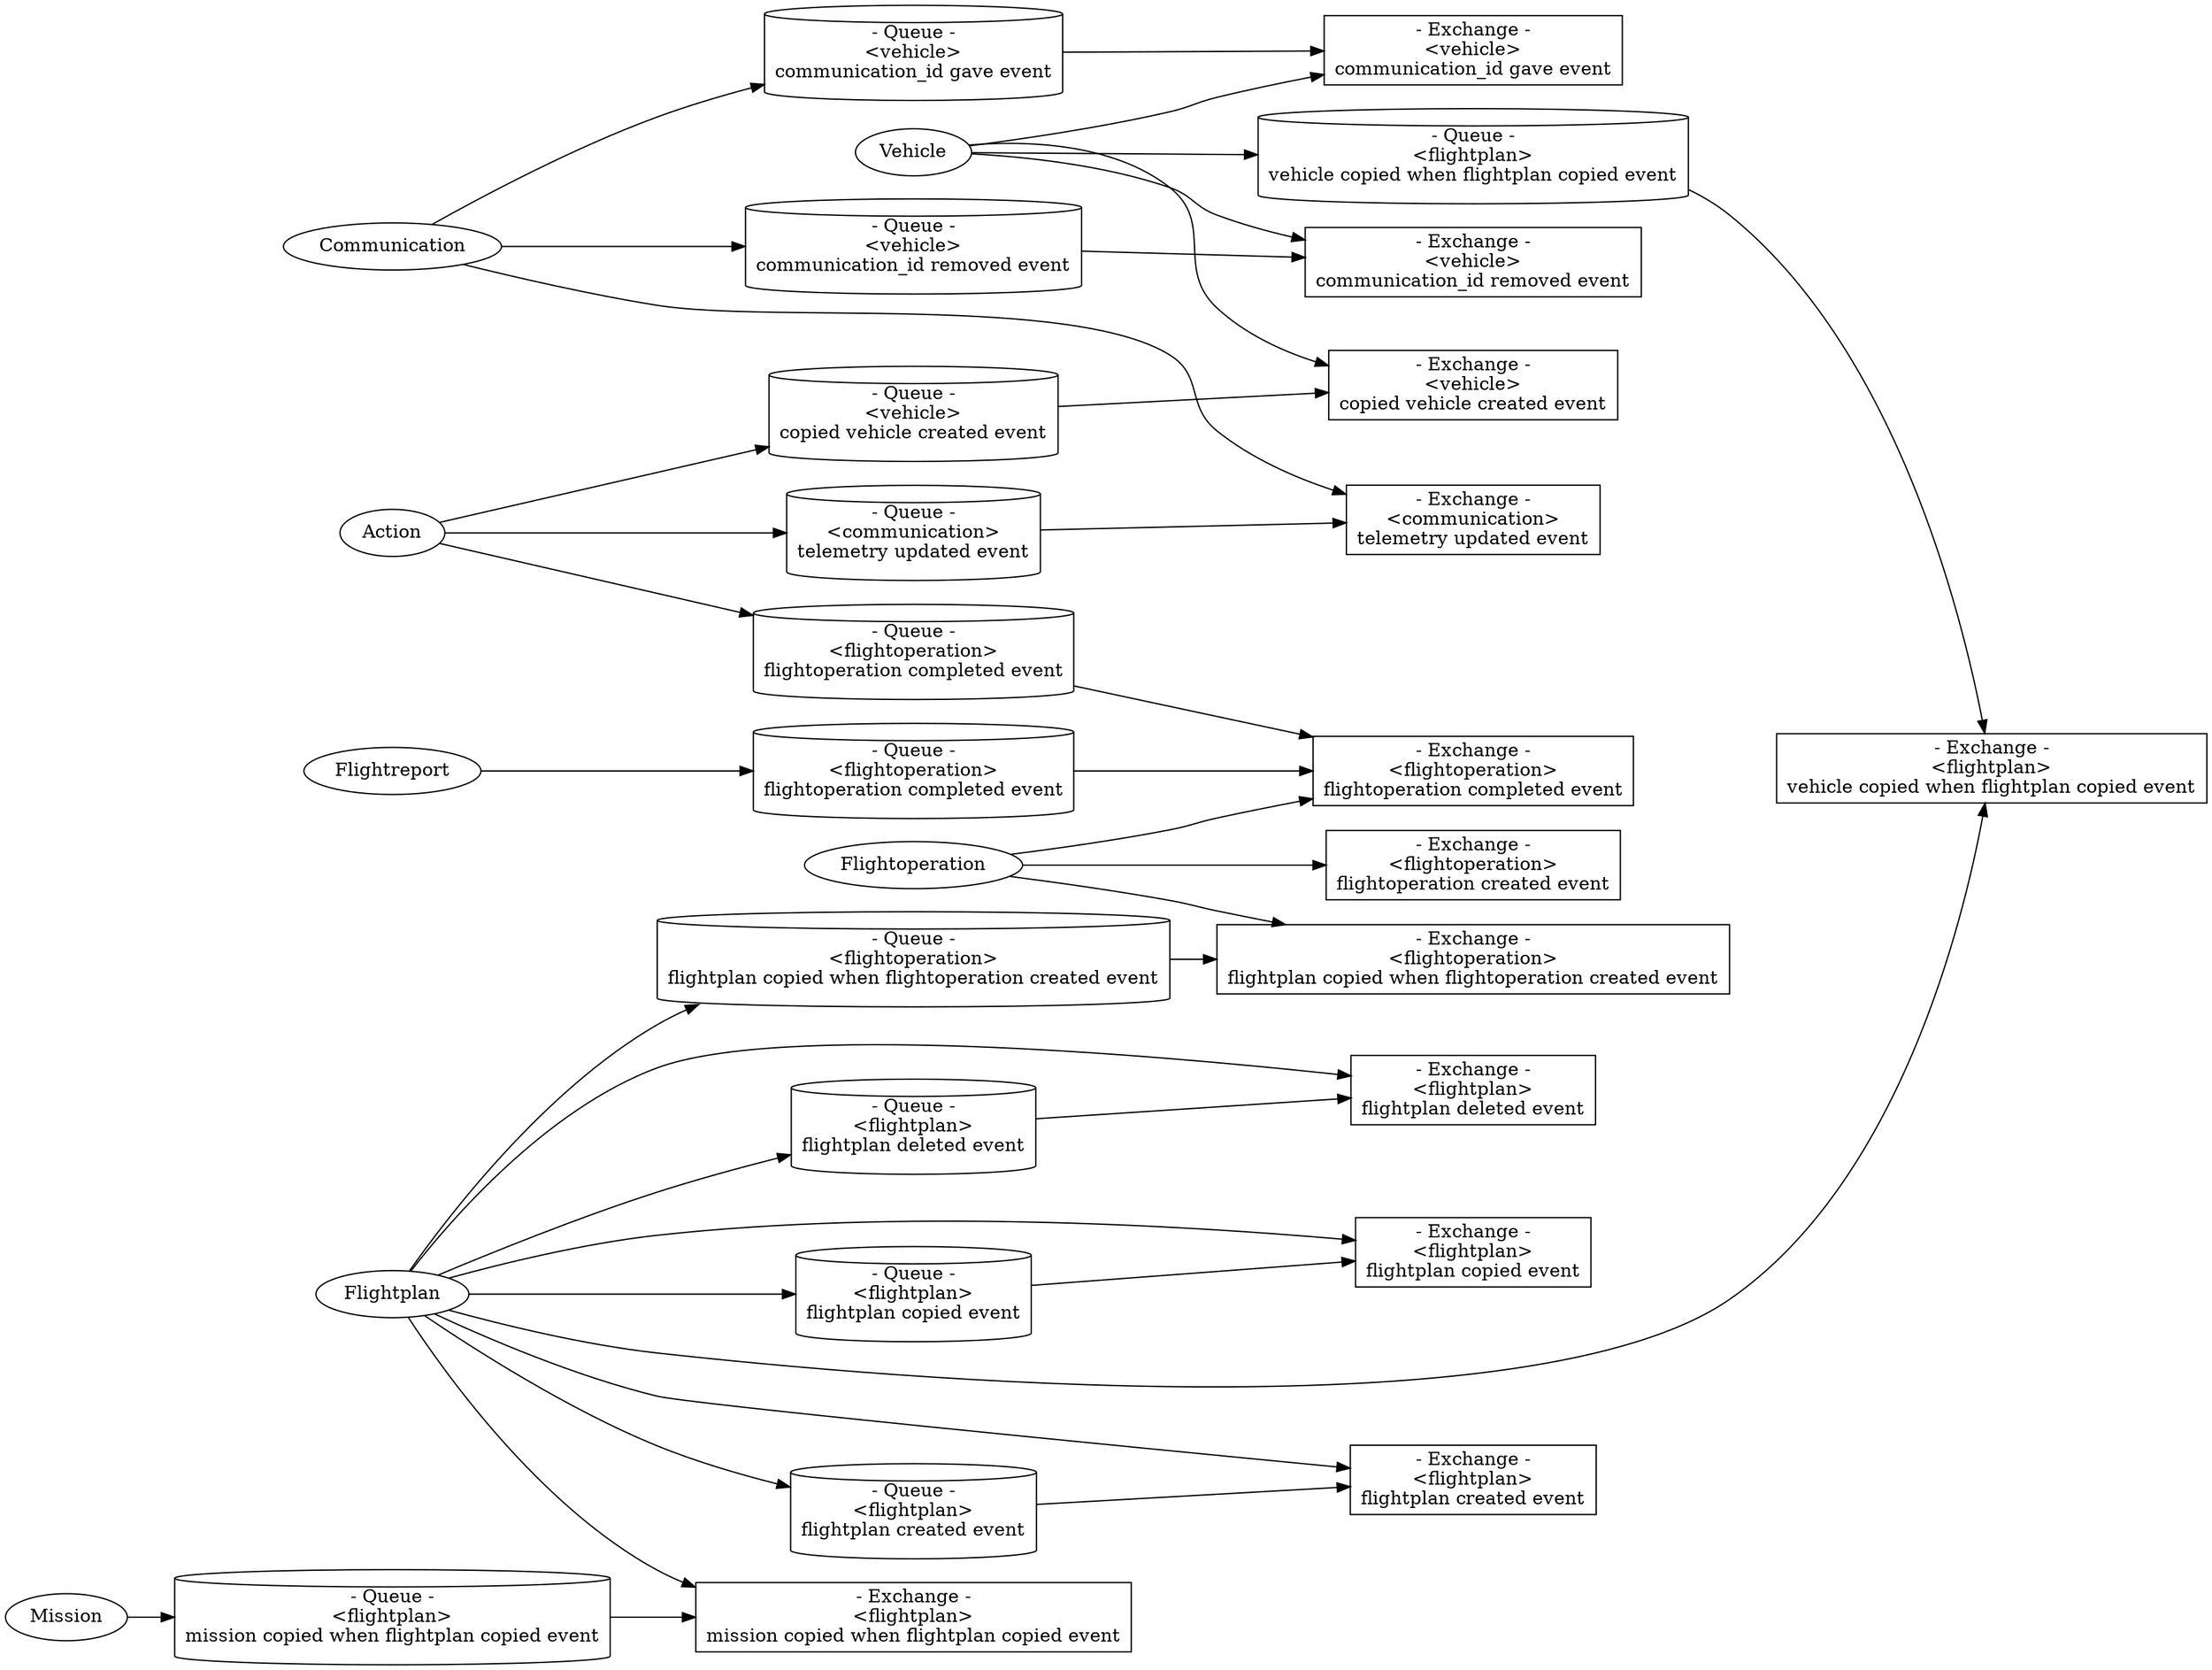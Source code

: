 // To render:
// https://dreampuf.github.io/GraphvizOnline/
digraph G {
    rankdir = LR;
    
    Vehicle [label="Vehicle"]
    VehicleExchange1 [label="- Exchange -\n<vehicle>\ncommunication_id gave event", shape=Box];
    VehicleExchange2 [label="- Exchange -\n<vehicle>\ncommunication_id removed event", shape=Box];
    VehicleExchange3 [label="- Exchange -\n<vehicle>\ncopied vehicle created event", shape=Box];
    VehicleQueue1 [label="- Queue -\n<flightplan>\nvehicle copied when flightplan copied event", shape=cylinder];
    
    Communication [label="Communication"]
    CommunicationExchange1 [label="- Exchange -\n<communication>\ntelemetry updated event", shape=Box];
    CommunicationQueue1 [label="- Queue -\n<vehicle>\ncommunication_id gave event", shape=cylinder];
    CommunicationQueue2 [label="- Queue -\n<vehicle>\ncommunication_id removed event", shape=cylinder];
    
    Action [label="Action"]
    ActionQueue1 [label="- Queue -\n<vehicle>\ncopied vehicle created event", shape=cylinder];
    ActionQueue2 [label="- Queue -\n<communication>\ntelemetry updated event", shape=cylinder];
    ActionQueue3 [label="- Queue -\n<flightoperation>\nflightoperation completed event", shape=cylinder];
    
    Mission [label="Mission"]
    MissionQueue1 [label="- Queue -\n<flightplan>\nmission copied when flightplan copied event", shape=cylinder];
    
    Flightplan [label="Flightplan"]
    FlightplanExchange1 [label="- Exchange -\n<flightplan>\nflightplan created event", shape=Box];
    FlightplanExchange2 [label="- Exchange -\n<flightplan>\nflightplan deleted event", shape=Box];
    FlightplanExchange3 [label="- Exchange -\n<flightplan>\nflightplan copied event", shape=Box];
    FlightplanExchange4 [label="- Exchange -\n<flightplan>\nvehicle copied when flightplan copied event", shape=Box];
    FlightplanExchange5 [label="- Exchange -\n<flightplan>\nmission copied when flightplan copied event", shape=Box];
    FlightplanQueue1 [label="- Queue -\n<flightplan>\nflightplan created event", shape=cylinder];
    FlightplanQueue2 [label="- Queue -\n<flightplan>\nflightplan deleted event", shape=cylinder];
    FlightplanQueue3 [label="- Queue -\n<flightplan>\nflightplan copied event", shape=cylinder];
    FlightplanQueue4 [label="- Queue -\n<flightoperation>\nflightplan copied when flightoperation created event", shape=cylinder];
    
    Flightoperation [label="Flightoperation"]
    FlightoperationExchange1 [label="- Exchange -\n<flightoperation>\nflightoperation created event", shape=Box];
    FlightoperationExchange2 [label="- Exchange -\n<flightoperation>\nflightoperation completed event", shape=Box];
    FlightoperationExchange3 [label="- Exchange -\n<flightoperation>\nflightplan copied when flightoperation created event", shape=Box];
    
    Flightreport [label="Flightreport"]
    FlightreportQueue1 [label="- Queue -\n<flightoperation>\nflightoperation completed event", shape=cylinder];
    
    Vehicle -> VehicleExchange1;
    Vehicle -> VehicleExchange2;
    Vehicle -> VehicleExchange3;
    Vehicle -> VehicleQueue1;
    
    Communication -> CommunicationExchange1;
    Communication -> CommunicationQueue1;
    Communication -> CommunicationQueue2;
    
    Mission -> MissionQueue1;
    
    Flightplan -> FlightplanExchange1;
    Flightplan -> FlightplanExchange2;
    Flightplan -> FlightplanExchange3;
    Flightplan -> FlightplanExchange4;
    Flightplan -> FlightplanExchange5;
    Flightplan -> FlightplanQueue1;
    Flightplan -> FlightplanQueue2;
    Flightplan -> FlightplanQueue3;
    Flightplan -> FlightplanQueue4;
    
    Action -> ActionQueue1;
    Action -> ActionQueue2;
    Action -> ActionQueue3;
    
    Flightoperation -> FlightoperationExchange1;
    Flightoperation -> FlightoperationExchange2;
    Flightoperation -> FlightoperationExchange3;
    
    Flightreport -> FlightreportQueue1;
    
    VehicleQueue1 -> FlightplanExchange4;
    
    CommunicationQueue1 -> VehicleExchange1;
    CommunicationQueue2 -> VehicleExchange2;
    
    MissionQueue1 -> FlightplanExchange5;
    
    ActionQueue1 -> VehicleExchange3;
    ActionQueue2 -> CommunicationExchange1;
    
    FlightplanQueue1 -> FlightplanExchange1;
    FlightplanQueue2 -> FlightplanExchange2;
    FlightplanQueue3 -> FlightplanExchange3;
    FlightplanQueue4 -> FlightoperationExchange3;
    
    FlightreportQueue1 -> FlightoperationExchange2;
    
    ActionQueue3 -> FlightoperationExchange2;
}